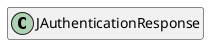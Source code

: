 @startuml
set namespaceSeparator \\
hide members
hide << alias >> circle

class JAuthenticationResponse
@enduml
